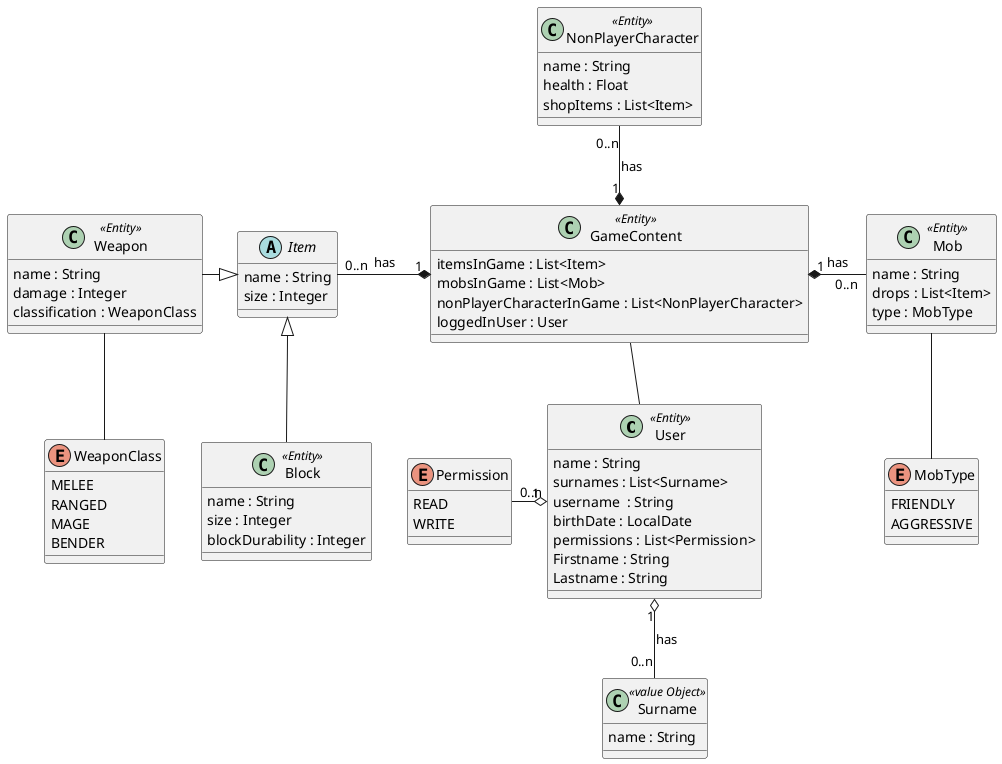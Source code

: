 @startuml

class User <<Entity>>{
    name : String
    surnames : List<Surname>
    username  : String
    birthDate : LocalDate
    permissions : List<Permission>
    Firstname : String
    Lastname : String
}

class Surname <<value Object>>{
    name : String
}

abstract Item {
    name : String
    size : Integer
}

class Mob <<Entity>>{
    name : String
    drops : List<Item>
    type : MobType
}

class Weapon <<Entity>>{
    name : String
    damage : Integer
    classification : WeaponClass
}

class Block <<Entity>>{
    name : String
    size : Integer
    blockDurability : Integer
}

enum WeaponClass {
    MELEE
    RANGED
    MAGE
    BENDER
}

class NonPlayerCharacter <<Entity>>{
    name : String
    health : Float
    shopItems : List<Item>
}

enum Permission{
    READ
    WRITE
}

enum MobType{
    FRIENDLY
    AGGRESSIVE
}

class GameContent <<Entity>>{
    itemsInGame : List<Item>
    mobsInGame : List<Mob>
    nonPlayerCharacterInGame : List<NonPlayerCharacter>
    loggedInUser : User
}

User "1" o-down- "0..n" Surname : "has"
Item <|-left- Weapon
Item <|-down- Block
Weapon -- WeaponClass
Mob -- MobType
GameContent -- User
Item "0..n" -right-* "1" GameContent : "has"
Mob "0..n" -left-* "1" GameContent : "has"
NonPlayerCharacter "0..n" -down-* "1" GameContent : "has"
Permission "0..n" -right-o "1" User

@enduml